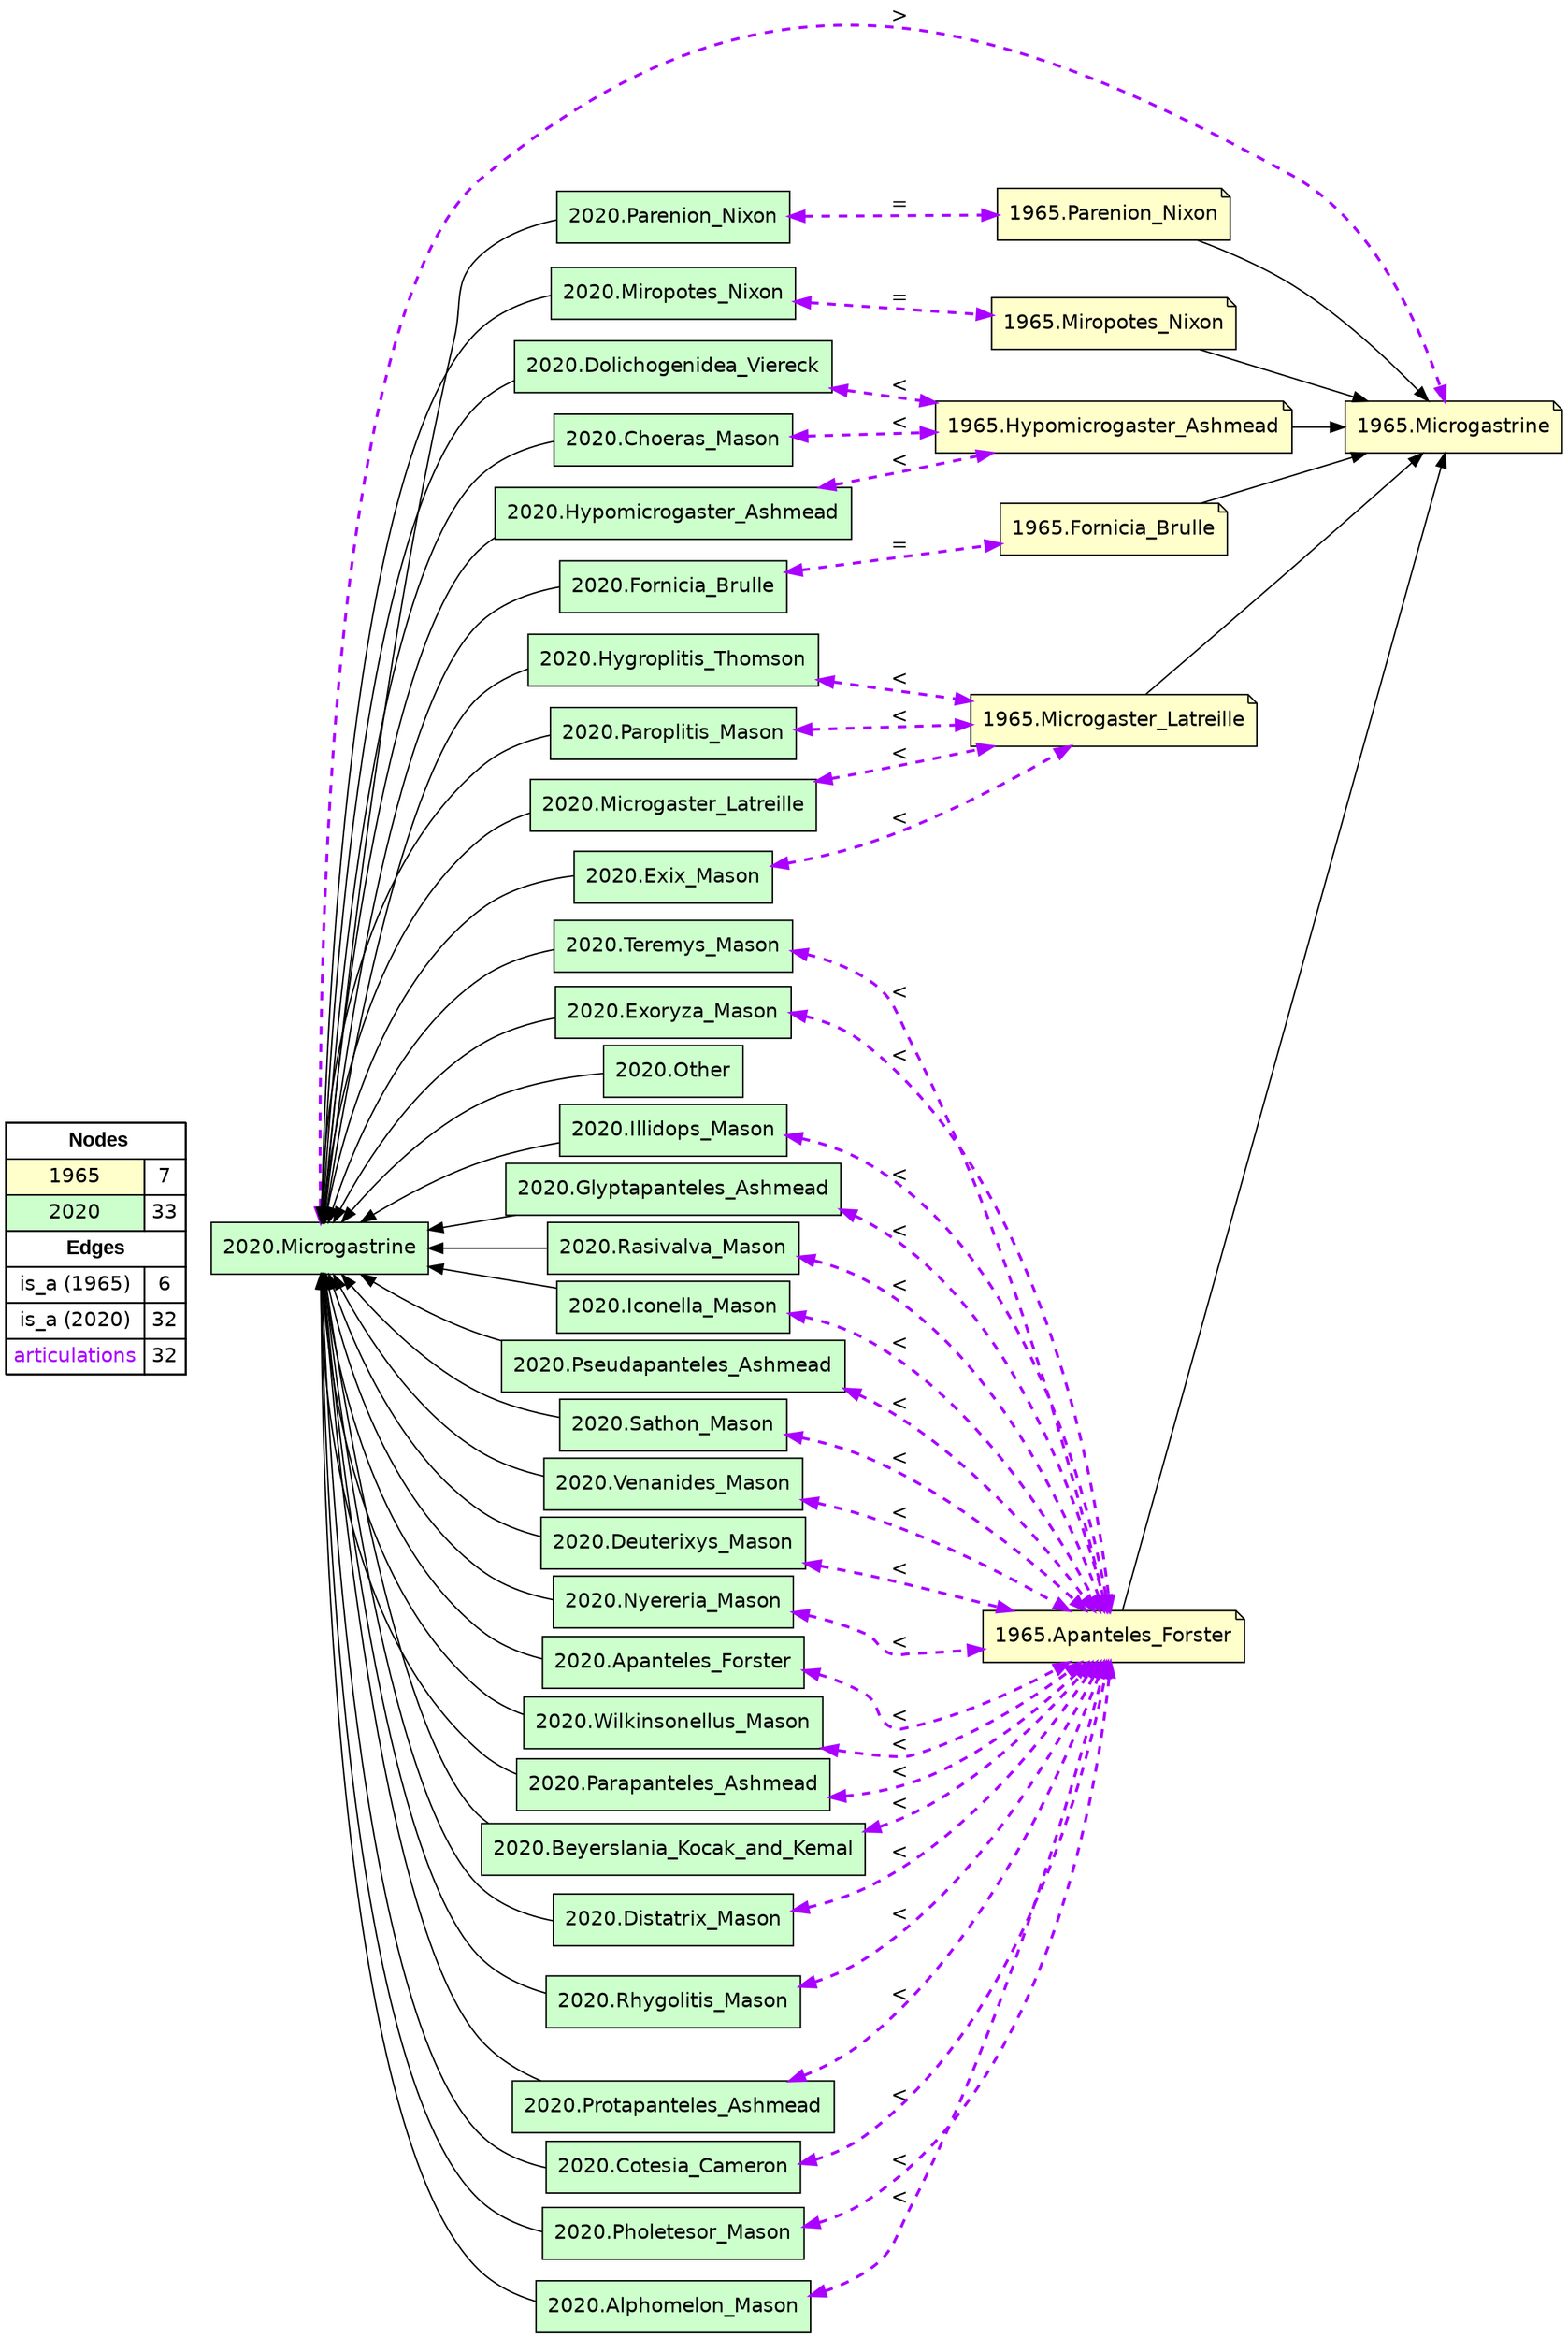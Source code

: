 digraph{
rankdir=LR
node[shape=circle style=filled fillcolor="#FFFFFF"] 
node[shape=note style=filled fillcolor="#FFFFCC" fontname="helvetica"] 
"1965.Hypomicrogaster_Ashmead"
"1965.Microgastrine"
"1965.Miropotes_Nixon"
"1965.Parenion_Nixon"
"1965.Apanteles_Forster"
"1965.Fornicia_Brulle"
"1965.Microgaster_Latreille"
node[shape=circle style=filled fillcolor="#FFFFFF"] 
node[shape=box style=filled fillcolor="#CCFFCC" fontname="helvetica"] 
"2020.Microgaster_Latreille"
"2020.Illidops_Mason"
"2020.Glyptapanteles_Ashmead"
"2020.Rasivalva_Mason"
"2020.Parenion_Nixon"
"2020.Choeras_Mason"
"2020.Sathon_Mason"
"2020.Venanides_Mason"
"2020.Deuterixys_Mason"
"2020.Miropotes_Nixon"
"2020.Apanteles_Forster"
"2020.Dolichogenidea_Viereck"
"2020.Other"
"2020.Hygroplitis_Thomson"
"2020.Beyerslania_Kocak_and_Kemal"
"2020.Distatrix_Mason"
"2020.Hypomicrogaster_Ashmead"
"2020.Fornicia_Brulle"
"2020.Cotesia_Cameron"
"2020.Pholetesor_Mason"
"2020.Alphomelon_Mason"
"2020.Teremys_Mason"
"2020.Exoryza_Mason"
"2020.Microgastrine"
"2020.Paroplitis_Mason"
"2020.Pseudapanteles_Ashmead"
"2020.Nyereria_Mason"
"2020.Wilkinsonellus_Mason"
"2020.Parapanteles_Ashmead"
"2020.Rhygolitis_Mason"
"2020.Protapanteles_Ashmead"
"2020.Iconella_Mason"
"2020.Exix_Mason"
edge[style=solid color="#000000" constraint=true penwidth=1 dir=forward]
edge[style=solid color="#000000" constraint=true penwidth=1 dir=forward]
"1965.Hypomicrogaster_Ashmead" -> "1965.Microgastrine"
"1965.Parenion_Nixon" -> "1965.Microgastrine"
"1965.Fornicia_Brulle" -> "1965.Microgastrine"
"1965.Microgaster_Latreille" -> "1965.Microgastrine"
"1965.Miropotes_Nixon" -> "1965.Microgastrine"
"1965.Apanteles_Forster" -> "1965.Microgastrine"
edge[style=solid color="#000000" constraint=true penwidth=1 dir=forward]
edge[style=solid color="#000000" constraint=true penwidth=1 dir=forward]
"2020.Microgastrine" -> "2020.Dolichogenidea_Viereck" [dir=back]
"2020.Microgastrine" -> "2020.Distatrix_Mason" [dir=back]
"2020.Microgastrine" -> "2020.Other" [dir=back]
"2020.Microgastrine" -> "2020.Microgaster_Latreille" [dir=back]
"2020.Microgastrine" -> "2020.Hygroplitis_Thomson" [dir=back]
"2020.Microgastrine" -> "2020.Hypomicrogaster_Ashmead" [dir=back]
"2020.Microgastrine" -> "2020.Deuterixys_Mason" [dir=back]
"2020.Microgastrine" -> "2020.Miropotes_Nixon" [dir=back]
"2020.Microgastrine" -> "2020.Cotesia_Cameron" [dir=back]
"2020.Microgastrine" -> "2020.Glyptapanteles_Ashmead" [dir=back]
"2020.Microgastrine" -> "2020.Exoryza_Mason" [dir=back]
"2020.Microgastrine" -> "2020.Teremys_Mason" [dir=back]
"2020.Microgastrine" -> "2020.Rasivalva_Mason" [dir=back]
"2020.Microgastrine" -> "2020.Beyerslania_Kocak_and_Kemal" [dir=back]
"2020.Microgastrine" -> "2020.Venanides_Mason" [dir=back]
"2020.Microgastrine" -> "2020.Pholetesor_Mason" [dir=back]
"2020.Microgastrine" -> "2020.Wilkinsonellus_Mason" [dir=back]
"2020.Microgastrine" -> "2020.Paroplitis_Mason" [dir=back]
"2020.Microgastrine" -> "2020.Pseudapanteles_Ashmead" [dir=back]
"2020.Microgastrine" -> "2020.Illidops_Mason" [dir=back]
"2020.Microgastrine" -> "2020.Exix_Mason" [dir=back]
"2020.Microgastrine" -> "2020.Sathon_Mason" [dir=back]
"2020.Microgastrine" -> "2020.Parapanteles_Ashmead" [dir=back]
"2020.Microgastrine" -> "2020.Fornicia_Brulle" [dir=back]
"2020.Microgastrine" -> "2020.Nyereria_Mason" [dir=back]
"2020.Microgastrine" -> "2020.Rhygolitis_Mason" [dir=back]
"2020.Microgastrine" -> "2020.Apanteles_Forster" [dir=back]
"2020.Microgastrine" -> "2020.Parenion_Nixon" [dir=back]
"2020.Microgastrine" -> "2020.Iconella_Mason" [dir=back]
"2020.Microgastrine" -> "2020.Protapanteles_Ashmead" [dir=back]
"2020.Microgastrine" -> "2020.Alphomelon_Mason" [dir=back]
"2020.Microgastrine" -> "2020.Choeras_Mason" [dir=back]
edge[style=solid color="#000000" constraint=true penwidth=1 dir=forward]
edge[style=dashed color="#AA00FF" constraint=true penwidth=2 dir=both]
"2020.Venanides_Mason" -> "1965.Apanteles_Forster" [label="<"]
"2020.Beyerslania_Kocak_and_Kemal" -> "1965.Apanteles_Forster" [label="<"]
"2020.Wilkinsonellus_Mason" -> "1965.Apanteles_Forster" [label="<"]
"2020.Nyereria_Mason" -> "1965.Apanteles_Forster" [label="<"]
"2020.Paroplitis_Mason" -> "1965.Microgaster_Latreille" [label="<"]
"2020.Teremys_Mason" -> "1965.Apanteles_Forster" [label="<"]
"2020.Miropotes_Nixon" -> "1965.Miropotes_Nixon" [label="="]
"2020.Parenion_Nixon" -> "1965.Parenion_Nixon" [label="="]
"2020.Hypomicrogaster_Ashmead" -> "1965.Hypomicrogaster_Ashmead" [label="<"]
"2020.Choeras_Mason" -> "1965.Hypomicrogaster_Ashmead" [label="<"]
"2020.Apanteles_Forster" -> "1965.Apanteles_Forster" [label="<"]
"2020.Parapanteles_Ashmead" -> "1965.Apanteles_Forster" [label="<"]
"2020.Distatrix_Mason" -> "1965.Apanteles_Forster" [label="<"]
"2020.Glyptapanteles_Ashmead" -> "1965.Apanteles_Forster" [label="<"]
"2020.Microgastrine" -> "1965.Microgastrine" [label=">"]
"2020.Illidops_Mason" -> "1965.Apanteles_Forster" [label="<"]
"2020.Microgaster_Latreille" -> "1965.Microgaster_Latreille" [label="<"]
"2020.Exoryza_Mason" -> "1965.Apanteles_Forster" [label="<"]
"2020.Rhygolitis_Mason" -> "1965.Apanteles_Forster" [label="<"]
"2020.Alphomelon_Mason" -> "1965.Apanteles_Forster" [label="<"]
"2020.Pholetesor_Mason" -> "1965.Apanteles_Forster" [label="<"]
"2020.Fornicia_Brulle" -> "1965.Fornicia_Brulle" [label="="]
"2020.Sathon_Mason" -> "1965.Apanteles_Forster" [label="<"]
"2020.Hygroplitis_Thomson" -> "1965.Microgaster_Latreille" [label="<"]
"2020.Dolichogenidea_Viereck" -> "1965.Hypomicrogaster_Ashmead" [label="<"]
"2020.Rasivalva_Mason" -> "1965.Apanteles_Forster" [label="<"]
"2020.Pseudapanteles_Ashmead" -> "1965.Apanteles_Forster" [label="<"]
"2020.Cotesia_Cameron" -> "1965.Apanteles_Forster" [label="<"]
"2020.Deuterixys_Mason" -> "1965.Apanteles_Forster" [label="<"]
"2020.Exix_Mason" -> "1965.Microgaster_Latreille" [label="<"]
"2020.Iconella_Mason" -> "1965.Apanteles_Forster" [label="<"]
"2020.Protapanteles_Ashmead" -> "1965.Apanteles_Forster" [label="<"]
node[shape=box] 
{rank=source Legend [fillcolor= white margin=0 label=< 
 <TABLE BORDER="0" CELLBORDER="1" CELLSPACING="0" CELLPADDING="4"> 
<TR> <TD COLSPAN="2"><font face="Arial Black"> Nodes</font></TD> </TR> 
<TR> 
 <TD bgcolor="#FFFFCC" fontname="helvetica">1965</TD> 
 <TD>7</TD> 
 </TR> 
<TR> 
 <TD bgcolor="#CCFFCC" fontname="helvetica">2020</TD> 
 <TD>33</TD> 
 </TR> 
<TR> <TD COLSPAN="2"><font face = "Arial Black"> Edges </font></TD> </TR> 
<TR> 
 <TD><font color ="#000000">is_a (1965)</font></TD><TD>6</TD>
</TR>
<TR> 
 <TD><font color ="#000000">is_a (2020)</font></TD><TD>32</TD>
</TR>
<TR> 
 <TD><font color ="#AA00FF">articulations</font></TD><TD>32</TD>
</TR>
</TABLE> 
 >] } 
}